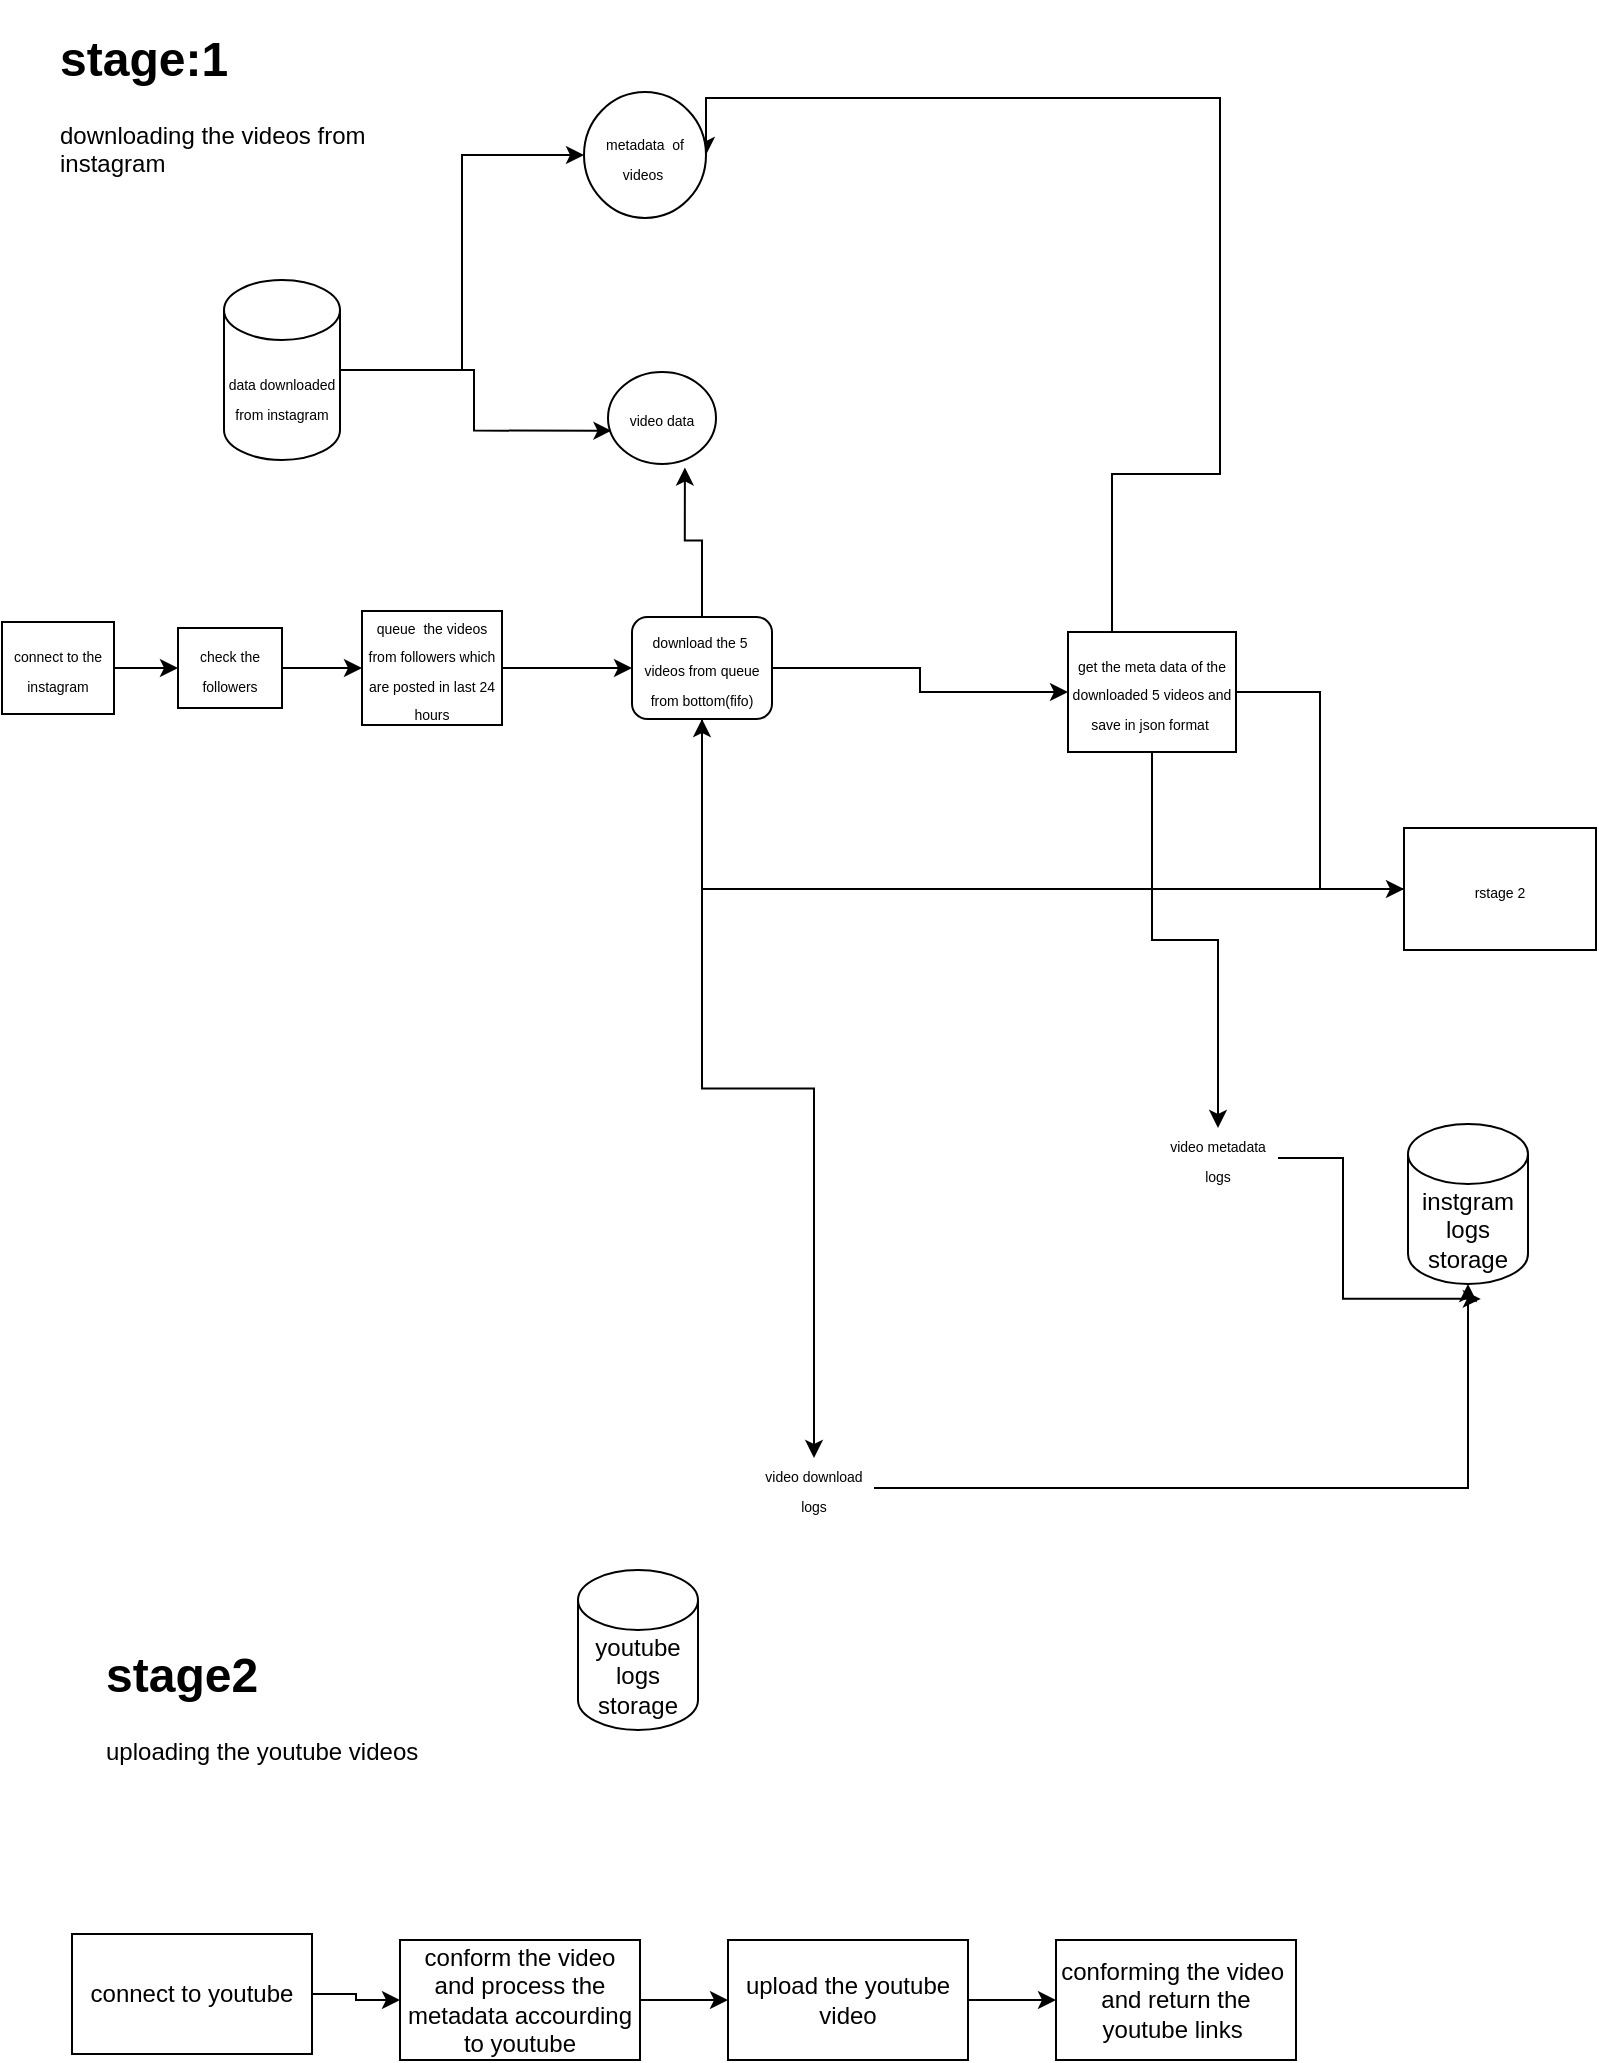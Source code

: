 <mxfile version="22.1.17" type="github">
  <diagram name="Page-1" id="c7558073-3199-34d8-9f00-42111426c3f3">
    <mxGraphModel dx="1245" dy="711" grid="1" gridSize="1" guides="1" tooltips="1" connect="1" arrows="1" fold="1" page="1" pageScale="1" pageWidth="826" pageHeight="1169" background="none" math="0" shadow="0">
      <root>
        <mxCell id="0" />
        <mxCell id="1" parent="0" />
        <mxCell id="1fMMj_ESsbeUDZiiFBq4-128" style="edgeStyle=orthogonalEdgeStyle;rounded=0;orthogonalLoop=1;jettySize=auto;html=1;fontSize=12;" edge="1" parent="1" source="1fMMj_ESsbeUDZiiFBq4-129" target="1fMMj_ESsbeUDZiiFBq4-131">
          <mxGeometry relative="1" as="geometry" />
        </mxCell>
        <mxCell id="1fMMj_ESsbeUDZiiFBq4-129" value="&lt;font style=&quot;font-size: 7px;&quot;&gt;connect to the instagram&lt;/font&gt;" style="rounded=0;whiteSpace=wrap;html=1;fontSize=12;strokeWidth=1;imageWidth=24;" vertex="1" parent="1">
          <mxGeometry x="11" y="332" width="56" height="46" as="geometry" />
        </mxCell>
        <mxCell id="1fMMj_ESsbeUDZiiFBq4-130" style="edgeStyle=orthogonalEdgeStyle;rounded=0;orthogonalLoop=1;jettySize=auto;html=1;entryX=0;entryY=0.5;entryDx=0;entryDy=0;fontSize=12;" edge="1" parent="1" source="1fMMj_ESsbeUDZiiFBq4-131" target="1fMMj_ESsbeUDZiiFBq4-136">
          <mxGeometry relative="1" as="geometry" />
        </mxCell>
        <mxCell id="1fMMj_ESsbeUDZiiFBq4-131" value="&lt;font style=&quot;font-size: 7px;&quot;&gt;check the followers&lt;/font&gt;" style="rounded=0;whiteSpace=wrap;html=1;fontSize=12;" vertex="1" parent="1">
          <mxGeometry x="99" y="335" width="52" height="40" as="geometry" />
        </mxCell>
        <mxCell id="1fMMj_ESsbeUDZiiFBq4-132" value="instgram logs storage" style="shape=cylinder3;whiteSpace=wrap;html=1;boundedLbl=1;backgroundOutline=1;size=15;fontSize=12;" vertex="1" parent="1">
          <mxGeometry x="714" y="583" width="60" height="80" as="geometry" />
        </mxCell>
        <mxCell id="1fMMj_ESsbeUDZiiFBq4-133" style="edgeStyle=orthogonalEdgeStyle;rounded=0;orthogonalLoop=1;jettySize=auto;html=1;entryX=0;entryY=0.5;entryDx=0;entryDy=0;fontSize=12;" edge="1" parent="1" source="1fMMj_ESsbeUDZiiFBq4-134" target="1fMMj_ESsbeUDZiiFBq4-142">
          <mxGeometry relative="1" as="geometry" />
        </mxCell>
        <mxCell id="1fMMj_ESsbeUDZiiFBq4-134" value="&lt;font style=&quot;font-size: 7px;&quot;&gt;data downloaded from instagram&lt;/font&gt;" style="shape=cylinder3;whiteSpace=wrap;html=1;boundedLbl=1;backgroundOutline=1;size=15;fontSize=12;" vertex="1" parent="1">
          <mxGeometry x="122" y="161" width="58" height="90" as="geometry" />
        </mxCell>
        <mxCell id="1fMMj_ESsbeUDZiiFBq4-135" style="edgeStyle=orthogonalEdgeStyle;rounded=0;orthogonalLoop=1;jettySize=auto;html=1;entryX=0;entryY=0.5;entryDx=0;entryDy=0;fontSize=12;" edge="1" parent="1" source="1fMMj_ESsbeUDZiiFBq4-136" target="1fMMj_ESsbeUDZiiFBq4-139">
          <mxGeometry relative="1" as="geometry" />
        </mxCell>
        <mxCell id="1fMMj_ESsbeUDZiiFBq4-136" value="&lt;font style=&quot;font-size: 7px;&quot;&gt;queue&amp;nbsp; the videos from followers which are posted in last 24 hours&lt;/font&gt;" style="rounded=0;whiteSpace=wrap;html=1;fontSize=12;" vertex="1" parent="1">
          <mxGeometry x="191" y="326.5" width="70" height="57" as="geometry" />
        </mxCell>
        <mxCell id="1fMMj_ESsbeUDZiiFBq4-137" style="edgeStyle=orthogonalEdgeStyle;rounded=0;orthogonalLoop=1;jettySize=auto;html=1;exitX=1;exitY=0.5;exitDx=0;exitDy=0;entryX=0;entryY=0.5;entryDx=0;entryDy=0;fontSize=12;" edge="1" parent="1" source="1fMMj_ESsbeUDZiiFBq4-139" target="1fMMj_ESsbeUDZiiFBq4-141">
          <mxGeometry relative="1" as="geometry" />
        </mxCell>
        <mxCell id="1fMMj_ESsbeUDZiiFBq4-166" style="edgeStyle=orthogonalEdgeStyle;rounded=0;orthogonalLoop=1;jettySize=auto;html=1;" edge="1" parent="1" source="1fMMj_ESsbeUDZiiFBq4-139" target="1fMMj_ESsbeUDZiiFBq4-151">
          <mxGeometry relative="1" as="geometry" />
        </mxCell>
        <mxCell id="1fMMj_ESsbeUDZiiFBq4-139" value="&lt;font style=&quot;font-size: 7px;&quot;&gt;download the 5&amp;nbsp; videos from queue from bottom(fifo)&lt;/font&gt;" style="rounded=1;whiteSpace=wrap;html=1;fontSize=12;" vertex="1" parent="1">
          <mxGeometry x="326" y="329.5" width="70" height="51" as="geometry" />
        </mxCell>
        <mxCell id="1fMMj_ESsbeUDZiiFBq4-140" style="edgeStyle=orthogonalEdgeStyle;rounded=0;orthogonalLoop=1;jettySize=auto;html=1;entryX=1;entryY=0.5;entryDx=0;entryDy=0;fontSize=12;" edge="1" parent="1" source="1fMMj_ESsbeUDZiiFBq4-141" target="1fMMj_ESsbeUDZiiFBq4-142">
          <mxGeometry relative="1" as="geometry">
            <Array as="points">
              <mxPoint x="566" y="258" />
              <mxPoint x="620" y="258" />
              <mxPoint x="620" y="70" />
            </Array>
          </mxGeometry>
        </mxCell>
        <mxCell id="1fMMj_ESsbeUDZiiFBq4-159" style="edgeStyle=orthogonalEdgeStyle;rounded=0;orthogonalLoop=1;jettySize=auto;html=1;entryX=0;entryY=0.5;entryDx=0;entryDy=0;" edge="1" parent="1" source="1fMMj_ESsbeUDZiiFBq4-141" target="1fMMj_ESsbeUDZiiFBq4-152">
          <mxGeometry relative="1" as="geometry" />
        </mxCell>
        <mxCell id="1fMMj_ESsbeUDZiiFBq4-161" style="edgeStyle=orthogonalEdgeStyle;rounded=0;orthogonalLoop=1;jettySize=auto;html=1;entryX=0.5;entryY=0;entryDx=0;entryDy=0;" edge="1" parent="1" source="1fMMj_ESsbeUDZiiFBq4-141" target="1fMMj_ESsbeUDZiiFBq4-147">
          <mxGeometry relative="1" as="geometry" />
        </mxCell>
        <mxCell id="1fMMj_ESsbeUDZiiFBq4-141" value="&lt;font style=&quot;font-size: 7px;&quot;&gt;get the meta data of the downloaded 5 videos and save in json format&amp;nbsp;&lt;/font&gt;" style="rounded=0;whiteSpace=wrap;html=1;fontSize=12;" vertex="1" parent="1">
          <mxGeometry x="544" y="337" width="84" height="60" as="geometry" />
        </mxCell>
        <mxCell id="1fMMj_ESsbeUDZiiFBq4-142" value="&lt;font style=&quot;font-size: 7px;&quot;&gt;metadata&amp;nbsp; of videos&amp;nbsp;&lt;/font&gt;" style="ellipse;whiteSpace=wrap;html=1;" vertex="1" parent="1">
          <mxGeometry x="302" y="67" width="61" height="63" as="geometry" />
        </mxCell>
        <mxCell id="1fMMj_ESsbeUDZiiFBq4-143" value="&lt;font style=&quot;font-size: 7px;&quot;&gt;video data&lt;/font&gt;" style="ellipse;whiteSpace=wrap;html=1;fontSize=12;" vertex="1" parent="1">
          <mxGeometry x="314" y="207" width="54" height="46" as="geometry" />
        </mxCell>
        <mxCell id="1fMMj_ESsbeUDZiiFBq4-144" style="edgeStyle=orthogonalEdgeStyle;rounded=0;orthogonalLoop=1;jettySize=auto;html=1;entryX=0.032;entryY=0.638;entryDx=0;entryDy=0;entryPerimeter=0;fontSize=12;" edge="1" parent="1" source="1fMMj_ESsbeUDZiiFBq4-134" target="1fMMj_ESsbeUDZiiFBq4-143">
          <mxGeometry relative="1" as="geometry" />
        </mxCell>
        <mxCell id="1fMMj_ESsbeUDZiiFBq4-145" style="edgeStyle=orthogonalEdgeStyle;rounded=0;orthogonalLoop=1;jettySize=auto;html=1;entryX=0.712;entryY=1.038;entryDx=0;entryDy=0;entryPerimeter=0;fontSize=12;" edge="1" parent="1" source="1fMMj_ESsbeUDZiiFBq4-139" target="1fMMj_ESsbeUDZiiFBq4-143">
          <mxGeometry relative="1" as="geometry" />
        </mxCell>
        <mxCell id="1fMMj_ESsbeUDZiiFBq4-147" value="&lt;font style=&quot;font-size: 7px;&quot;&gt;video metadata logs&lt;/font&gt;" style="text;html=1;strokeColor=none;fillColor=none;align=center;verticalAlign=middle;whiteSpace=wrap;rounded=0;fontSize=12;" vertex="1" parent="1">
          <mxGeometry x="589" y="585" width="60" height="30" as="geometry" />
        </mxCell>
        <mxCell id="1fMMj_ESsbeUDZiiFBq4-148" style="edgeStyle=orthogonalEdgeStyle;rounded=0;orthogonalLoop=1;jettySize=auto;html=1;entryX=0.607;entryY=1.093;entryDx=0;entryDy=0;entryPerimeter=0;fontSize=12;" edge="1" parent="1" source="1fMMj_ESsbeUDZiiFBq4-147" target="1fMMj_ESsbeUDZiiFBq4-132">
          <mxGeometry relative="1" as="geometry" />
        </mxCell>
        <mxCell id="1fMMj_ESsbeUDZiiFBq4-163" style="edgeStyle=orthogonalEdgeStyle;rounded=0;orthogonalLoop=1;jettySize=auto;html=1;" edge="1" parent="1" source="1fMMj_ESsbeUDZiiFBq4-151" target="1fMMj_ESsbeUDZiiFBq4-132">
          <mxGeometry relative="1" as="geometry" />
        </mxCell>
        <mxCell id="1fMMj_ESsbeUDZiiFBq4-151" value="&lt;font style=&quot;font-size: 7px;&quot;&gt;video download logs&lt;/font&gt;" style="text;html=1;strokeColor=none;fillColor=none;align=center;verticalAlign=middle;whiteSpace=wrap;rounded=0;fontSize=12;" vertex="1" parent="1">
          <mxGeometry x="387" y="750" width="60" height="30" as="geometry" />
        </mxCell>
        <mxCell id="1fMMj_ESsbeUDZiiFBq4-160" style="edgeStyle=orthogonalEdgeStyle;rounded=0;orthogonalLoop=1;jettySize=auto;html=1;entryX=0.5;entryY=1;entryDx=0;entryDy=0;" edge="1" parent="1" source="1fMMj_ESsbeUDZiiFBq4-152" target="1fMMj_ESsbeUDZiiFBq4-139">
          <mxGeometry relative="1" as="geometry" />
        </mxCell>
        <mxCell id="1fMMj_ESsbeUDZiiFBq4-152" value="&lt;font style=&quot;font-size: 7px;&quot;&gt;rstage 2&lt;/font&gt;" style="rounded=0;whiteSpace=wrap;html=1;" vertex="1" parent="1">
          <mxGeometry x="712" y="435" width="96" height="61" as="geometry" />
        </mxCell>
        <mxCell id="1fMMj_ESsbeUDZiiFBq4-168" value="&lt;h1&gt;stage2&lt;/h1&gt;&lt;div&gt;uploading the youtube videos&amp;nbsp;&lt;/div&gt;" style="text;html=1;strokeColor=none;fillColor=none;spacing=5;spacingTop=-20;whiteSpace=wrap;overflow=hidden;rounded=0;" vertex="1" parent="1">
          <mxGeometry x="58" y="839" width="190" height="120" as="geometry" />
        </mxCell>
        <mxCell id="1fMMj_ESsbeUDZiiFBq4-169" value="&lt;h1&gt;stage:1&lt;/h1&gt;&lt;p&gt;downloading the videos from instagram&lt;/p&gt;" style="text;html=1;strokeColor=none;fillColor=none;spacing=5;spacingTop=-20;whiteSpace=wrap;overflow=hidden;rounded=0;" vertex="1" parent="1">
          <mxGeometry x="35" y="31" width="190" height="120" as="geometry" />
        </mxCell>
        <mxCell id="1fMMj_ESsbeUDZiiFBq4-174" style="edgeStyle=orthogonalEdgeStyle;rounded=0;orthogonalLoop=1;jettySize=auto;html=1;" edge="1" parent="1" source="1fMMj_ESsbeUDZiiFBq4-170" target="1fMMj_ESsbeUDZiiFBq4-171">
          <mxGeometry relative="1" as="geometry" />
        </mxCell>
        <mxCell id="1fMMj_ESsbeUDZiiFBq4-170" value="connect to youtube" style="rounded=0;whiteSpace=wrap;html=1;" vertex="1" parent="1">
          <mxGeometry x="46" y="988" width="120" height="60" as="geometry" />
        </mxCell>
        <mxCell id="1fMMj_ESsbeUDZiiFBq4-175" style="edgeStyle=orthogonalEdgeStyle;rounded=0;orthogonalLoop=1;jettySize=auto;html=1;" edge="1" parent="1" source="1fMMj_ESsbeUDZiiFBq4-171" target="1fMMj_ESsbeUDZiiFBq4-172">
          <mxGeometry relative="1" as="geometry" />
        </mxCell>
        <mxCell id="1fMMj_ESsbeUDZiiFBq4-171" value="conform the video and process the metadata accourding to youtube" style="rounded=0;whiteSpace=wrap;html=1;" vertex="1" parent="1">
          <mxGeometry x="210" y="991" width="120" height="60" as="geometry" />
        </mxCell>
        <mxCell id="1fMMj_ESsbeUDZiiFBq4-176" style="edgeStyle=orthogonalEdgeStyle;rounded=0;orthogonalLoop=1;jettySize=auto;html=1;" edge="1" parent="1" source="1fMMj_ESsbeUDZiiFBq4-172" target="1fMMj_ESsbeUDZiiFBq4-173">
          <mxGeometry relative="1" as="geometry" />
        </mxCell>
        <mxCell id="1fMMj_ESsbeUDZiiFBq4-172" value="upload the youtube video" style="rounded=0;whiteSpace=wrap;html=1;" vertex="1" parent="1">
          <mxGeometry x="374" y="991" width="120" height="60" as="geometry" />
        </mxCell>
        <mxCell id="1fMMj_ESsbeUDZiiFBq4-173" value="conforming the video&amp;nbsp; and return the youtube links&amp;nbsp;" style="rounded=0;whiteSpace=wrap;html=1;" vertex="1" parent="1">
          <mxGeometry x="538" y="991" width="120" height="60" as="geometry" />
        </mxCell>
        <mxCell id="1fMMj_ESsbeUDZiiFBq4-177" value="youtube logs storage" style="shape=cylinder3;whiteSpace=wrap;html=1;boundedLbl=1;backgroundOutline=1;size=15;" vertex="1" parent="1">
          <mxGeometry x="299" y="806" width="60" height="80" as="geometry" />
        </mxCell>
      </root>
    </mxGraphModel>
  </diagram>
</mxfile>
